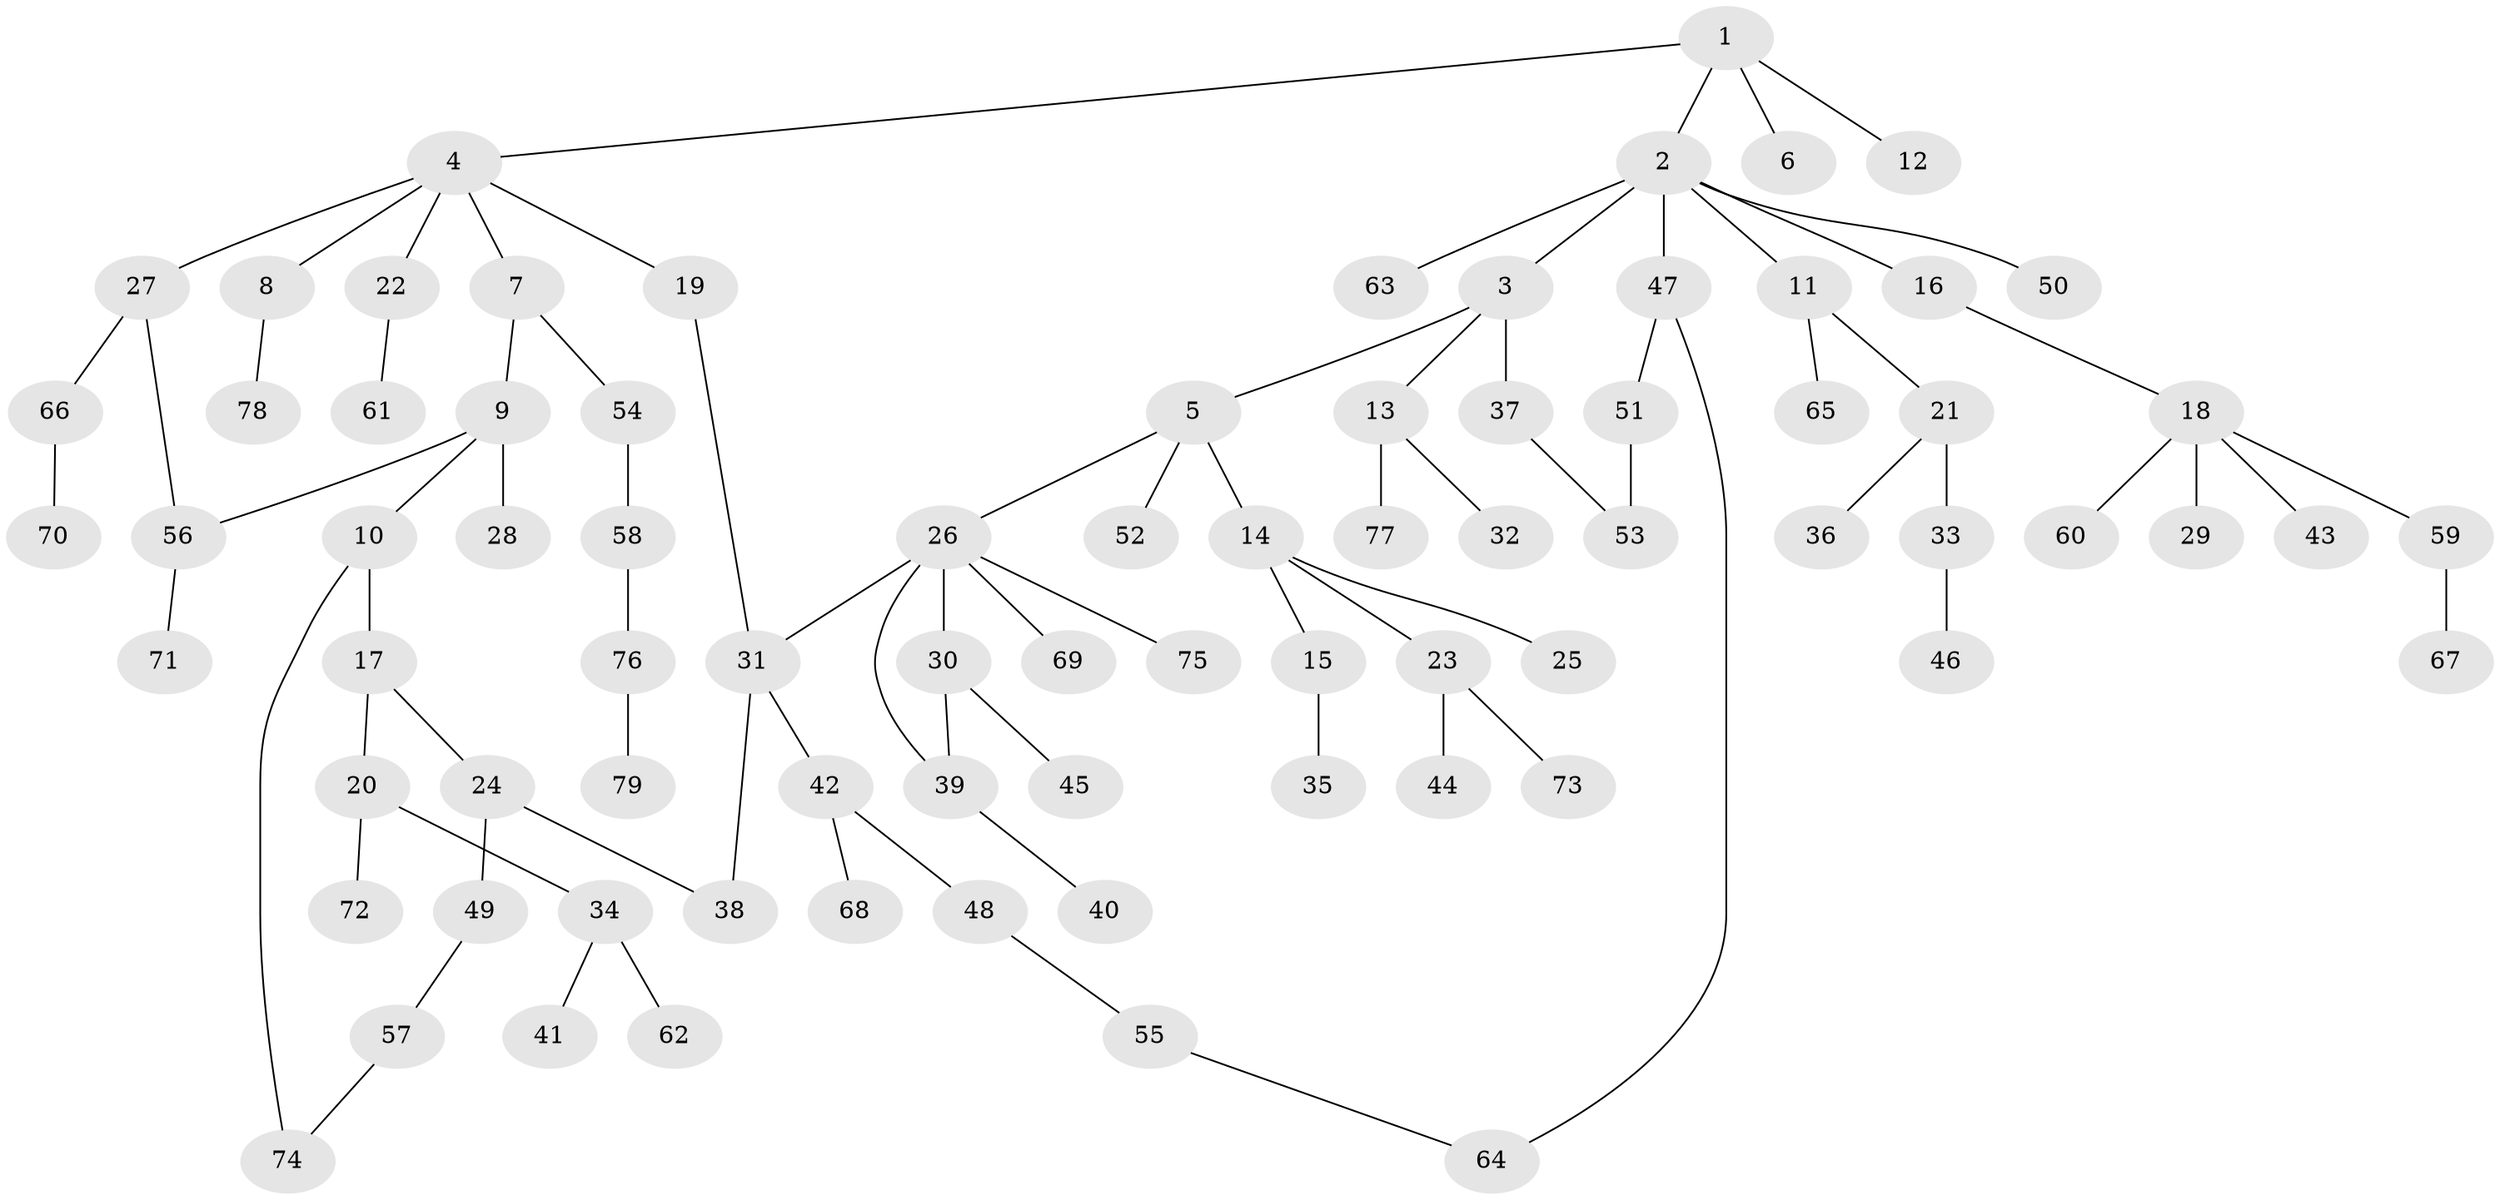 // Generated by graph-tools (version 1.1) at 2025/10/02/27/25 16:10:55]
// undirected, 79 vertices, 85 edges
graph export_dot {
graph [start="1"]
  node [color=gray90,style=filled];
  1;
  2;
  3;
  4;
  5;
  6;
  7;
  8;
  9;
  10;
  11;
  12;
  13;
  14;
  15;
  16;
  17;
  18;
  19;
  20;
  21;
  22;
  23;
  24;
  25;
  26;
  27;
  28;
  29;
  30;
  31;
  32;
  33;
  34;
  35;
  36;
  37;
  38;
  39;
  40;
  41;
  42;
  43;
  44;
  45;
  46;
  47;
  48;
  49;
  50;
  51;
  52;
  53;
  54;
  55;
  56;
  57;
  58;
  59;
  60;
  61;
  62;
  63;
  64;
  65;
  66;
  67;
  68;
  69;
  70;
  71;
  72;
  73;
  74;
  75;
  76;
  77;
  78;
  79;
  1 -- 2;
  1 -- 4;
  1 -- 6;
  1 -- 12;
  2 -- 3;
  2 -- 11;
  2 -- 16;
  2 -- 47;
  2 -- 50;
  2 -- 63;
  3 -- 5;
  3 -- 13;
  3 -- 37;
  4 -- 7;
  4 -- 8;
  4 -- 19;
  4 -- 22;
  4 -- 27;
  5 -- 14;
  5 -- 26;
  5 -- 52;
  7 -- 9;
  7 -- 54;
  8 -- 78;
  9 -- 10;
  9 -- 28;
  9 -- 56;
  10 -- 17;
  10 -- 74;
  11 -- 21;
  11 -- 65;
  13 -- 32;
  13 -- 77;
  14 -- 15;
  14 -- 23;
  14 -- 25;
  15 -- 35;
  16 -- 18;
  17 -- 20;
  17 -- 24;
  18 -- 29;
  18 -- 43;
  18 -- 59;
  18 -- 60;
  19 -- 31;
  20 -- 34;
  20 -- 72;
  21 -- 33;
  21 -- 36;
  22 -- 61;
  23 -- 44;
  23 -- 73;
  24 -- 38;
  24 -- 49;
  26 -- 30;
  26 -- 31;
  26 -- 39;
  26 -- 69;
  26 -- 75;
  27 -- 66;
  27 -- 56;
  30 -- 45;
  30 -- 39;
  31 -- 42;
  31 -- 38;
  33 -- 46;
  34 -- 41;
  34 -- 62;
  37 -- 53;
  39 -- 40;
  42 -- 48;
  42 -- 68;
  47 -- 51;
  47 -- 64;
  48 -- 55;
  49 -- 57;
  51 -- 53;
  54 -- 58;
  55 -- 64;
  56 -- 71;
  57 -- 74;
  58 -- 76;
  59 -- 67;
  66 -- 70;
  76 -- 79;
}
